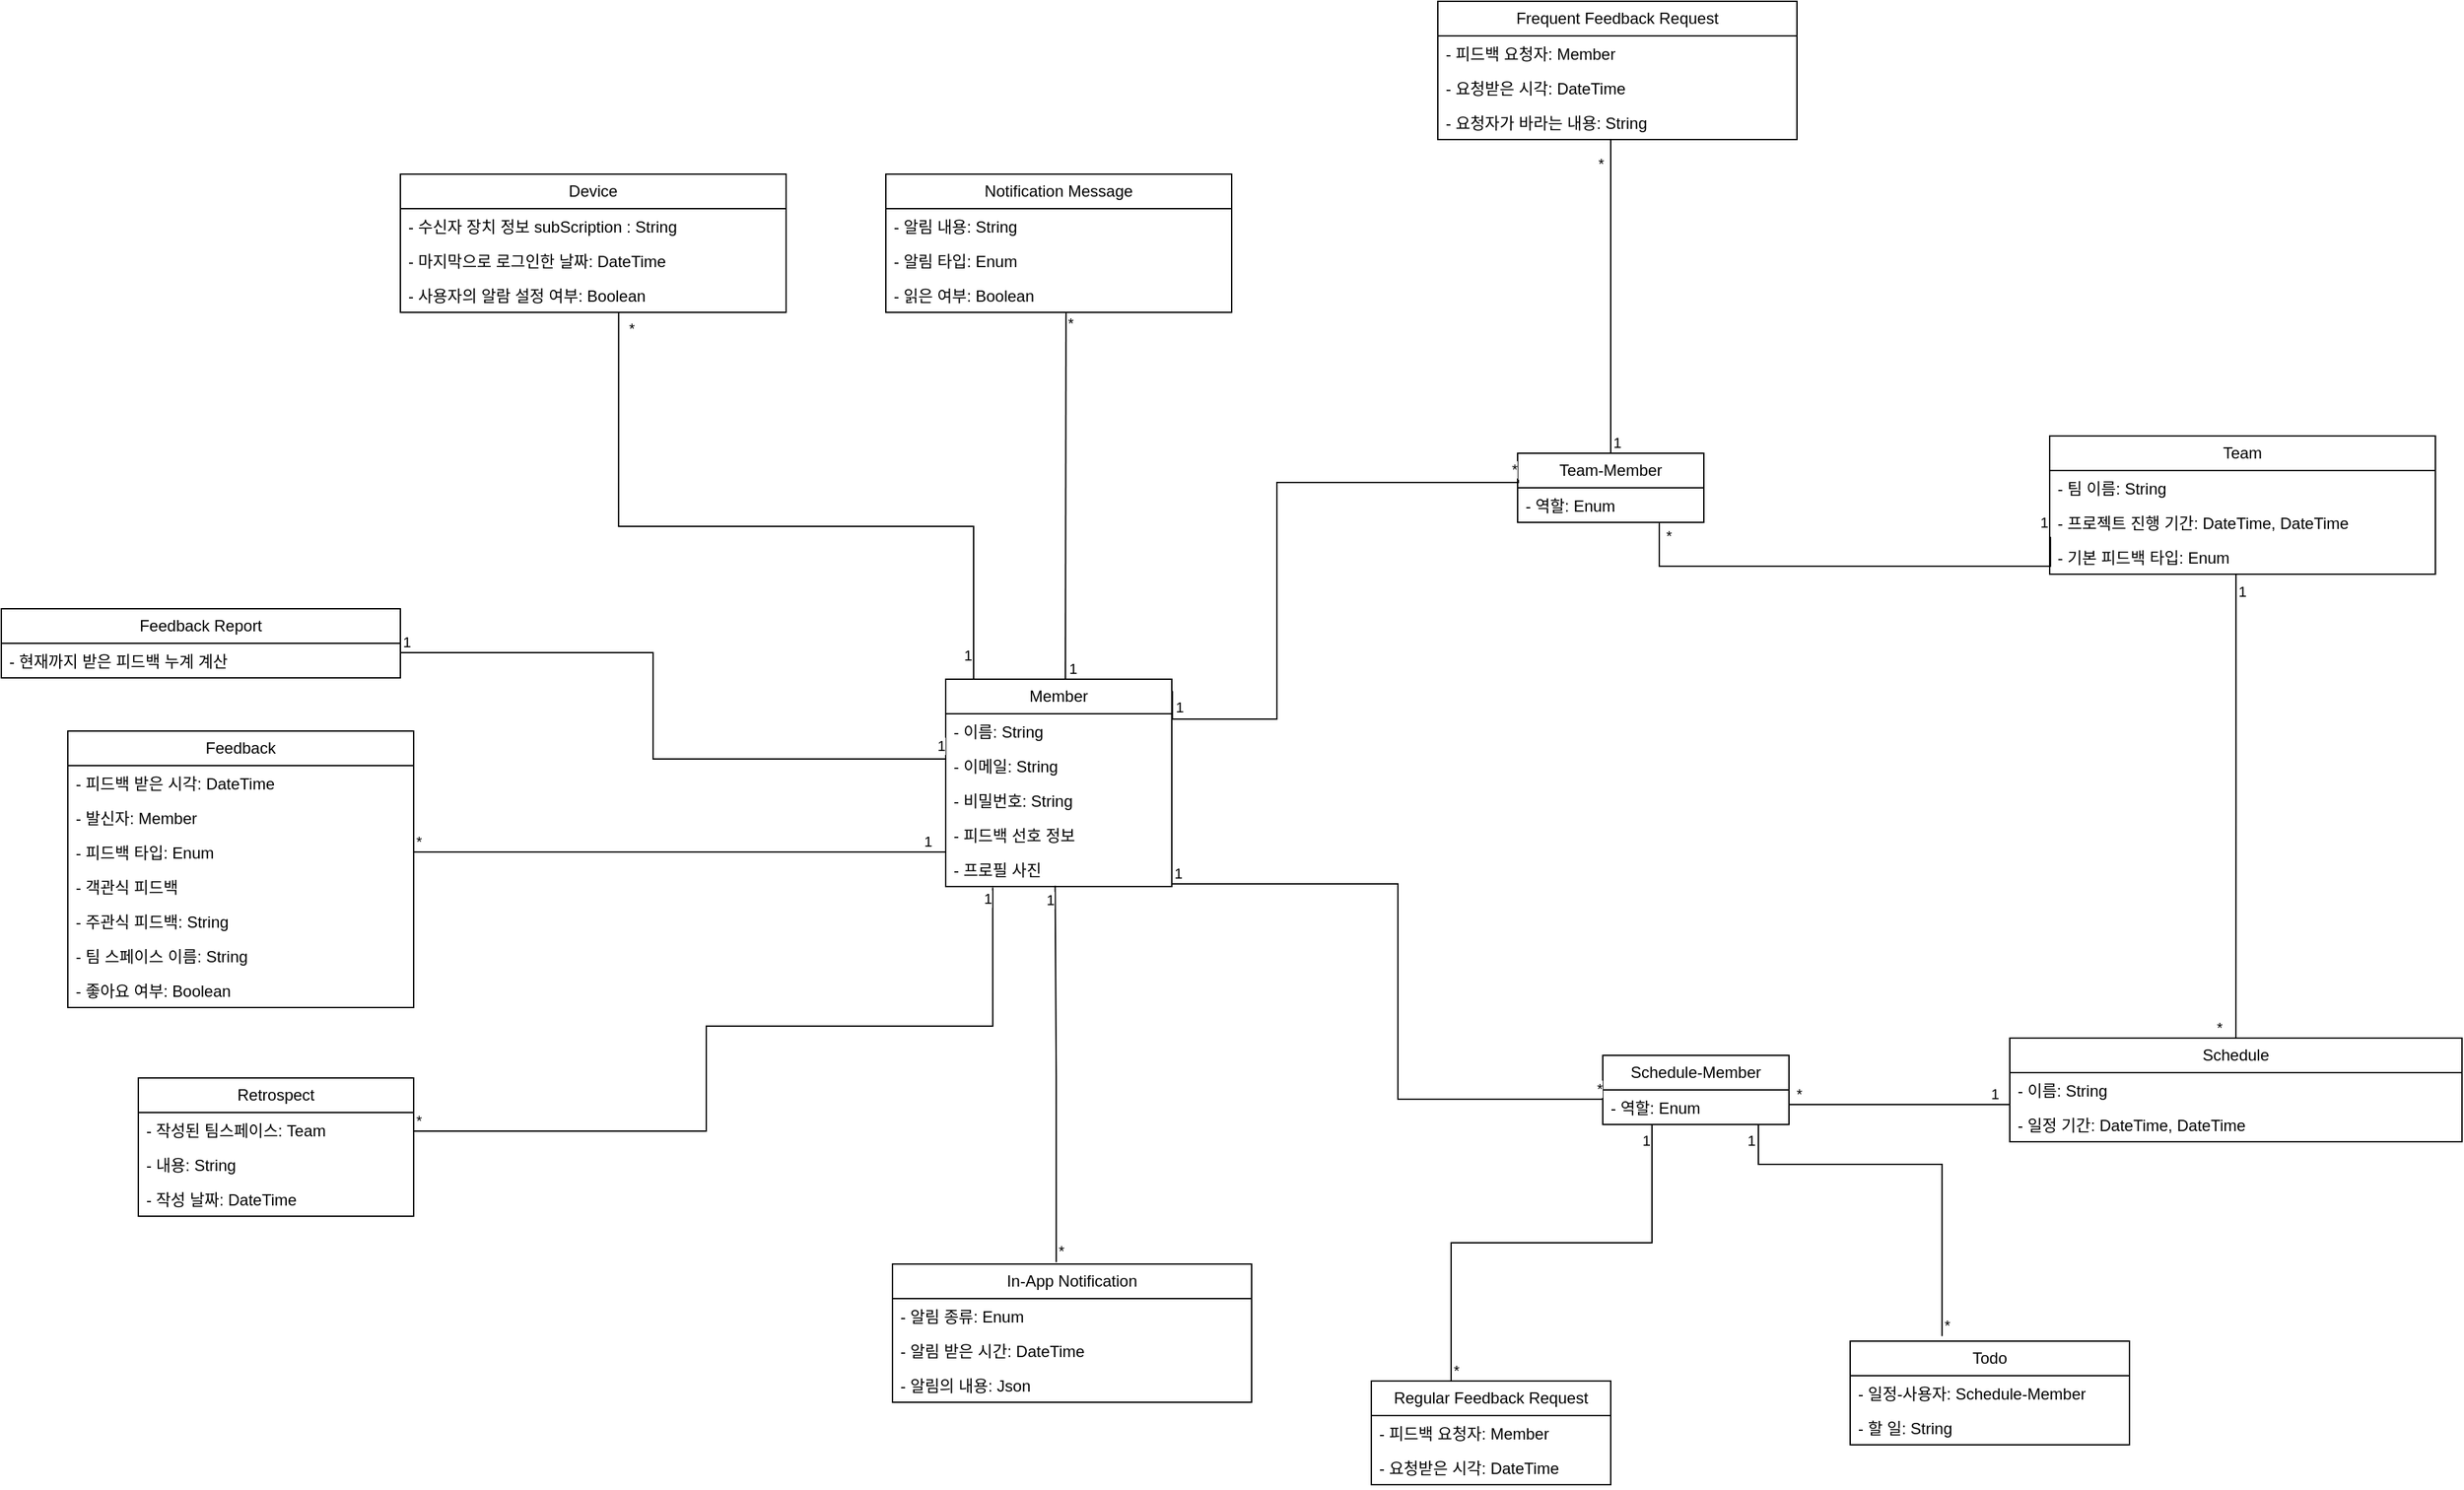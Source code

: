 <mxfile version="26.0.4">
  <diagram name="페이지-1" id="E83MkHTmSorR2PcJw1Nw">
    <mxGraphModel dx="3860" dy="2455" grid="1" gridSize="10" guides="1" tooltips="1" connect="1" arrows="1" fold="1" page="1" pageScale="1" pageWidth="827" pageHeight="1169" math="0" shadow="0">
      <root>
        <mxCell id="0" />
        <mxCell id="1" parent="0" />
        <mxCell id="SdKJh8n_cci1jKkgGfw6-1" value="Member" style="swimlane;fontStyle=0;childLayout=stackLayout;horizontal=1;startSize=26;horizontalStack=0;resizeParent=1;resizeParentMax=0;resizeLast=0;collapsible=1;marginBottom=0;whiteSpace=wrap;html=1;fillColor=none;labelBorderColor=none;" parent="1" vertex="1">
          <mxGeometry x="-220" y="350" width="170" height="156" as="geometry">
            <mxRectangle x="240" y="250" width="80" height="30" as="alternateBounds" />
          </mxGeometry>
        </mxCell>
        <mxCell id="SdKJh8n_cci1jKkgGfw6-2" value="- 이름: String" style="text;strokeColor=none;fillColor=none;align=left;verticalAlign=top;spacingLeft=4;spacingRight=4;overflow=hidden;rotatable=0;points=[[0,0.5],[1,0.5]];portConstraint=eastwest;whiteSpace=wrap;html=1;" parent="SdKJh8n_cci1jKkgGfw6-1" vertex="1">
          <mxGeometry y="26" width="170" height="26" as="geometry" />
        </mxCell>
        <mxCell id="SdKJh8n_cci1jKkgGfw6-3" value="- 이메일: String" style="text;strokeColor=none;fillColor=none;align=left;verticalAlign=top;spacingLeft=4;spacingRight=4;overflow=hidden;rotatable=0;points=[[0,0.5],[1,0.5]];portConstraint=eastwest;whiteSpace=wrap;html=1;" parent="SdKJh8n_cci1jKkgGfw6-1" vertex="1">
          <mxGeometry y="52" width="170" height="26" as="geometry" />
        </mxCell>
        <mxCell id="SdKJh8n_cci1jKkgGfw6-4" value="- 비밀번호: String" style="text;strokeColor=none;fillColor=none;align=left;verticalAlign=top;spacingLeft=4;spacingRight=4;overflow=hidden;rotatable=0;points=[[0,0.5],[1,0.5]];portConstraint=eastwest;whiteSpace=wrap;html=1;" parent="SdKJh8n_cci1jKkgGfw6-1" vertex="1">
          <mxGeometry y="78" width="170" height="26" as="geometry" />
        </mxCell>
        <mxCell id="SdKJh8n_cci1jKkgGfw6-20" value="- 피드백 선호 정보" style="text;strokeColor=none;fillColor=none;align=left;verticalAlign=top;spacingLeft=4;spacingRight=4;overflow=hidden;rotatable=0;points=[[0,0.5],[1,0.5]];portConstraint=eastwest;whiteSpace=wrap;html=1;" parent="SdKJh8n_cci1jKkgGfw6-1" vertex="1">
          <mxGeometry y="104" width="170" height="26" as="geometry" />
        </mxCell>
        <mxCell id="SdKJh8n_cci1jKkgGfw6-22" value="- 프로필 사진" style="text;strokeColor=none;fillColor=none;align=left;verticalAlign=top;spacingLeft=4;spacingRight=4;overflow=hidden;rotatable=0;points=[[0,0.5],[1,0.5]];portConstraint=eastwest;whiteSpace=wrap;html=1;" parent="SdKJh8n_cci1jKkgGfw6-1" vertex="1">
          <mxGeometry y="130" width="170" height="26" as="geometry" />
        </mxCell>
        <mxCell id="SdKJh8n_cci1jKkgGfw6-23" value="Team-Member" style="swimlane;fontStyle=0;childLayout=stackLayout;horizontal=1;startSize=26;fillColor=none;horizontalStack=0;resizeParent=1;resizeParentMax=0;resizeLast=0;collapsible=1;marginBottom=0;whiteSpace=wrap;html=1;" parent="1" vertex="1">
          <mxGeometry x="210" y="180" width="140" height="52" as="geometry" />
        </mxCell>
        <mxCell id="SdKJh8n_cci1jKkgGfw6-26" value="- 역할: Enum" style="text;strokeColor=none;fillColor=none;align=left;verticalAlign=top;spacingLeft=4;spacingRight=4;overflow=hidden;rotatable=0;points=[[0,0.5],[1,0.5]];portConstraint=eastwest;whiteSpace=wrap;html=1;" parent="SdKJh8n_cci1jKkgGfw6-23" vertex="1">
          <mxGeometry y="26" width="140" height="26" as="geometry" />
        </mxCell>
        <mxCell id="SdKJh8n_cci1jKkgGfw6-27" value="Frequent Feedback Request" style="swimlane;fontStyle=0;childLayout=stackLayout;horizontal=1;startSize=26;fillColor=none;horizontalStack=0;resizeParent=1;resizeParentMax=0;resizeLast=0;collapsible=1;marginBottom=0;whiteSpace=wrap;html=1;" parent="1" vertex="1">
          <mxGeometry x="150" y="-160" width="270" height="104" as="geometry" />
        </mxCell>
        <mxCell id="SdKJh8n_cci1jKkgGfw6-28" value="- 피드백 요청자: Member" style="text;strokeColor=none;fillColor=none;align=left;verticalAlign=top;spacingLeft=4;spacingRight=4;overflow=hidden;rotatable=0;points=[[0,0.5],[1,0.5]];portConstraint=eastwest;whiteSpace=wrap;html=1;" parent="SdKJh8n_cci1jKkgGfw6-27" vertex="1">
          <mxGeometry y="26" width="270" height="26" as="geometry" />
        </mxCell>
        <mxCell id="SdKJh8n_cci1jKkgGfw6-29" value="- 요청받은 시각: DateTime" style="text;strokeColor=none;fillColor=none;align=left;verticalAlign=top;spacingLeft=4;spacingRight=4;overflow=hidden;rotatable=0;points=[[0,0.5],[1,0.5]];portConstraint=eastwest;whiteSpace=wrap;html=1;" parent="SdKJh8n_cci1jKkgGfw6-27" vertex="1">
          <mxGeometry y="52" width="270" height="26" as="geometry" />
        </mxCell>
        <mxCell id="SdKJh8n_cci1jKkgGfw6-30" value="- 요청자가 바라는 내용: String" style="text;strokeColor=none;fillColor=none;align=left;verticalAlign=top;spacingLeft=4;spacingRight=4;overflow=hidden;rotatable=0;points=[[0,0.5],[1,0.5]];portConstraint=eastwest;whiteSpace=wrap;html=1;" parent="SdKJh8n_cci1jKkgGfw6-27" vertex="1">
          <mxGeometry y="78" width="270" height="26" as="geometry" />
        </mxCell>
        <mxCell id="SdKJh8n_cci1jKkgGfw6-36" value="" style="endArrow=none;html=1;edgeStyle=orthogonalEdgeStyle;rounded=0;exitX=0.5;exitY=0;exitDx=0;exitDy=0;" parent="1" source="SdKJh8n_cci1jKkgGfw6-23" edge="1">
          <mxGeometry relative="1" as="geometry">
            <mxPoint x="90" y="59.01" as="sourcePoint" />
            <mxPoint x="280" y="-50" as="targetPoint" />
            <Array as="points">
              <mxPoint x="280" y="-56" />
            </Array>
          </mxGeometry>
        </mxCell>
        <mxCell id="SdKJh8n_cci1jKkgGfw6-37" value="1" style="edgeLabel;resizable=0;html=1;align=left;verticalAlign=bottom;" parent="SdKJh8n_cci1jKkgGfw6-36" connectable="0" vertex="1">
          <mxGeometry x="-1" relative="1" as="geometry">
            <mxPoint as="offset" />
          </mxGeometry>
        </mxCell>
        <mxCell id="SdKJh8n_cci1jKkgGfw6-38" value="*" style="edgeLabel;resizable=0;html=1;align=right;verticalAlign=bottom;" parent="SdKJh8n_cci1jKkgGfw6-36" connectable="0" vertex="1">
          <mxGeometry x="1" relative="1" as="geometry">
            <mxPoint x="-5" y="20" as="offset" />
          </mxGeometry>
        </mxCell>
        <mxCell id="SdKJh8n_cci1jKkgGfw6-39" value="Team" style="swimlane;fontStyle=0;childLayout=stackLayout;horizontal=1;startSize=26;fillColor=none;horizontalStack=0;resizeParent=1;resizeParentMax=0;resizeLast=0;collapsible=1;marginBottom=0;whiteSpace=wrap;html=1;" parent="1" vertex="1">
          <mxGeometry x="610" y="167" width="290" height="104" as="geometry" />
        </mxCell>
        <mxCell id="SdKJh8n_cci1jKkgGfw6-40" value="- 팀 이름: String" style="text;strokeColor=none;fillColor=none;align=left;verticalAlign=top;spacingLeft=4;spacingRight=4;overflow=hidden;rotatable=0;points=[[0,0.5],[1,0.5]];portConstraint=eastwest;whiteSpace=wrap;html=1;" parent="SdKJh8n_cci1jKkgGfw6-39" vertex="1">
          <mxGeometry y="26" width="290" height="26" as="geometry" />
        </mxCell>
        <mxCell id="SdKJh8n_cci1jKkgGfw6-42" value="- 프로젝트 진행 기간: DateTime, DateTime" style="text;strokeColor=none;fillColor=none;align=left;verticalAlign=top;spacingLeft=4;spacingRight=4;overflow=hidden;rotatable=0;points=[[0,0.5],[1,0.5]];portConstraint=eastwest;whiteSpace=wrap;html=1;" parent="SdKJh8n_cci1jKkgGfw6-39" vertex="1">
          <mxGeometry y="52" width="290" height="26" as="geometry" />
        </mxCell>
        <mxCell id="SdKJh8n_cci1jKkgGfw6-43" value="- 기본 피드백 타입: Enum" style="text;strokeColor=none;fillColor=none;align=left;verticalAlign=top;spacingLeft=4;spacingRight=4;overflow=hidden;rotatable=0;points=[[0,0.5],[1,0.5]];portConstraint=eastwest;whiteSpace=wrap;html=1;" parent="SdKJh8n_cci1jKkgGfw6-39" vertex="1">
          <mxGeometry y="78" width="290" height="26" as="geometry" />
        </mxCell>
        <mxCell id="SdKJh8n_cci1jKkgGfw6-44" value="" style="endArrow=none;html=1;edgeStyle=orthogonalEdgeStyle;rounded=0;entryX=0.975;entryY=0.03;entryDx=0;entryDy=0;entryPerimeter=0;exitX=0.002;exitY=0.919;exitDx=0;exitDy=0;exitPerimeter=0;" parent="1" edge="1" source="SdKJh8n_cci1jKkgGfw6-42">
          <mxGeometry relative="1" as="geometry">
            <mxPoint x="580" y="265.22" as="sourcePoint" />
            <mxPoint x="316.5" y="232.0" as="targetPoint" />
            <Array as="points">
              <mxPoint x="611" y="265" />
              <mxPoint x="316" y="265" />
            </Array>
          </mxGeometry>
        </mxCell>
        <mxCell id="SdKJh8n_cci1jKkgGfw6-45" value="1" style="edgeLabel;resizable=0;html=1;align=left;verticalAlign=bottom;" parent="SdKJh8n_cci1jKkgGfw6-44" connectable="0" vertex="1">
          <mxGeometry x="-1" relative="1" as="geometry">
            <mxPoint x="-10" y="-2" as="offset" />
          </mxGeometry>
        </mxCell>
        <mxCell id="SdKJh8n_cci1jKkgGfw6-46" value="*" style="edgeLabel;resizable=0;html=1;align=right;verticalAlign=bottom;" parent="SdKJh8n_cci1jKkgGfw6-44" connectable="0" vertex="1">
          <mxGeometry x="1" relative="1" as="geometry">
            <mxPoint x="10" y="18" as="offset" />
          </mxGeometry>
        </mxCell>
        <mxCell id="SdKJh8n_cci1jKkgGfw6-31" value="" style="endArrow=none;html=1;edgeStyle=orthogonalEdgeStyle;rounded=0;exitX=1.003;exitY=0.057;exitDx=0;exitDy=0;exitPerimeter=0;entryX=0.004;entryY=0.169;entryDx=0;entryDy=0;entryPerimeter=0;" parent="1" source="SdKJh8n_cci1jKkgGfw6-1" edge="1">
          <mxGeometry relative="1" as="geometry">
            <mxPoint x="-60.0" y="390.602" as="sourcePoint" />
            <mxPoint x="210.56" y="199.996" as="targetPoint" />
            <Array as="points">
              <mxPoint x="-49" y="380" />
              <mxPoint x="29" y="380" />
              <mxPoint x="29" y="202" />
              <mxPoint x="211" y="202" />
            </Array>
          </mxGeometry>
        </mxCell>
        <mxCell id="SdKJh8n_cci1jKkgGfw6-32" value="1" style="edgeLabel;resizable=0;html=1;align=left;verticalAlign=bottom;" parent="SdKJh8n_cci1jKkgGfw6-31" connectable="0" vertex="1">
          <mxGeometry x="-1" relative="1" as="geometry">
            <mxPoint y="21" as="offset" />
          </mxGeometry>
        </mxCell>
        <mxCell id="SdKJh8n_cci1jKkgGfw6-33" value="*" style="edgeLabel;resizable=0;html=1;align=right;verticalAlign=bottom;" parent="SdKJh8n_cci1jKkgGfw6-31" connectable="0" vertex="1">
          <mxGeometry x="1" relative="1" as="geometry" />
        </mxCell>
        <mxCell id="SdKJh8n_cci1jKkgGfw6-47" value="Schedule" style="swimlane;fontStyle=0;childLayout=stackLayout;horizontal=1;startSize=26;fillColor=none;horizontalStack=0;resizeParent=1;resizeParentMax=0;resizeLast=0;collapsible=1;marginBottom=0;whiteSpace=wrap;html=1;" parent="1" vertex="1">
          <mxGeometry x="580" y="620" width="340" height="78" as="geometry" />
        </mxCell>
        <mxCell id="SdKJh8n_cci1jKkgGfw6-48" value="- 이름: String" style="text;strokeColor=none;fillColor=none;align=left;verticalAlign=top;spacingLeft=4;spacingRight=4;overflow=hidden;rotatable=0;points=[[0,0.5],[1,0.5]];portConstraint=eastwest;whiteSpace=wrap;html=1;" parent="SdKJh8n_cci1jKkgGfw6-47" vertex="1">
          <mxGeometry y="26" width="340" height="26" as="geometry" />
        </mxCell>
        <mxCell id="SdKJh8n_cci1jKkgGfw6-49" value="- 일정 기간: DateTime, DateTime" style="text;strokeColor=none;fillColor=none;align=left;verticalAlign=top;spacingLeft=4;spacingRight=4;overflow=hidden;rotatable=0;points=[[0,0.5],[1,0.5]];portConstraint=eastwest;whiteSpace=wrap;html=1;" parent="SdKJh8n_cci1jKkgGfw6-47" vertex="1">
          <mxGeometry y="52" width="340" height="26" as="geometry" />
        </mxCell>
        <mxCell id="SdKJh8n_cci1jKkgGfw6-51" value="" style="endArrow=none;html=1;edgeStyle=orthogonalEdgeStyle;rounded=0;exitX=0.483;exitY=1.011;exitDx=0;exitDy=0;exitPerimeter=0;" parent="1" source="SdKJh8n_cci1jKkgGfw6-43" target="SdKJh8n_cci1jKkgGfw6-47" edge="1">
          <mxGeometry relative="1" as="geometry">
            <mxPoint x="367" y="400" as="sourcePoint" />
            <mxPoint x="827" y="400" as="targetPoint" />
            <Array as="points" />
          </mxGeometry>
        </mxCell>
        <mxCell id="SdKJh8n_cci1jKkgGfw6-52" value="1" style="edgeLabel;resizable=0;html=1;align=left;verticalAlign=bottom;" parent="SdKJh8n_cci1jKkgGfw6-51" connectable="0" vertex="1">
          <mxGeometry x="-1" relative="1" as="geometry">
            <mxPoint y="21" as="offset" />
          </mxGeometry>
        </mxCell>
        <mxCell id="SdKJh8n_cci1jKkgGfw6-53" value="*" style="edgeLabel;resizable=0;html=1;align=right;verticalAlign=bottom;" parent="SdKJh8n_cci1jKkgGfw6-51" connectable="0" vertex="1">
          <mxGeometry x="1" relative="1" as="geometry">
            <mxPoint x="-10" as="offset" />
          </mxGeometry>
        </mxCell>
        <mxCell id="SdKJh8n_cci1jKkgGfw6-54" value="Schedule-Member" style="swimlane;fontStyle=0;childLayout=stackLayout;horizontal=1;startSize=26;fillColor=none;horizontalStack=0;resizeParent=1;resizeParentMax=0;resizeLast=0;collapsible=1;marginBottom=0;whiteSpace=wrap;html=1;" parent="1" vertex="1">
          <mxGeometry x="274" y="633" width="140" height="52" as="geometry" />
        </mxCell>
        <mxCell id="6dqAOfpG_FV5UrU-Ocm1-2" value="- 역할: Enum" style="text;strokeColor=none;fillColor=none;align=left;verticalAlign=top;spacingLeft=4;spacingRight=4;overflow=hidden;rotatable=0;points=[[0,0.5],[1,0.5]];portConstraint=eastwest;whiteSpace=wrap;html=1;" vertex="1" parent="SdKJh8n_cci1jKkgGfw6-54">
          <mxGeometry y="26" width="140" height="26" as="geometry" />
        </mxCell>
        <mxCell id="SdKJh8n_cci1jKkgGfw6-58" value="" style="endArrow=none;html=1;edgeStyle=orthogonalEdgeStyle;rounded=0;" parent="1" edge="1">
          <mxGeometry relative="1" as="geometry">
            <mxPoint x="580" y="670" as="sourcePoint" />
            <mxPoint x="414" y="670" as="targetPoint" />
            <Array as="points">
              <mxPoint x="512" y="670" />
              <mxPoint x="414" y="670" />
            </Array>
          </mxGeometry>
        </mxCell>
        <mxCell id="SdKJh8n_cci1jKkgGfw6-59" value="1" style="edgeLabel;resizable=0;html=1;align=left;verticalAlign=bottom;" parent="SdKJh8n_cci1jKkgGfw6-58" connectable="0" vertex="1">
          <mxGeometry x="-1" relative="1" as="geometry">
            <mxPoint x="-16" as="offset" />
          </mxGeometry>
        </mxCell>
        <mxCell id="SdKJh8n_cci1jKkgGfw6-60" value="*" style="edgeLabel;resizable=0;html=1;align=right;verticalAlign=bottom;" parent="SdKJh8n_cci1jKkgGfw6-58" connectable="0" vertex="1">
          <mxGeometry x="1" relative="1" as="geometry">
            <mxPoint x="10" as="offset" />
          </mxGeometry>
        </mxCell>
        <mxCell id="SdKJh8n_cci1jKkgGfw6-76" value="" style="endArrow=none;html=1;edgeStyle=orthogonalEdgeStyle;rounded=0;entryX=0;entryY=0.5;entryDx=0;entryDy=0;" parent="1" edge="1">
          <mxGeometry relative="1" as="geometry">
            <mxPoint x="-50" y="504" as="sourcePoint" />
            <mxPoint x="274" y="666" as="targetPoint" />
            <Array as="points">
              <mxPoint x="120" y="504" />
              <mxPoint x="120" y="666" />
            </Array>
          </mxGeometry>
        </mxCell>
        <mxCell id="SdKJh8n_cci1jKkgGfw6-77" value="1" style="edgeLabel;resizable=0;html=1;align=left;verticalAlign=bottom;" parent="SdKJh8n_cci1jKkgGfw6-76" connectable="0" vertex="1">
          <mxGeometry x="-1" relative="1" as="geometry" />
        </mxCell>
        <mxCell id="SdKJh8n_cci1jKkgGfw6-78" value="*" style="edgeLabel;resizable=0;html=1;align=right;verticalAlign=bottom;" parent="SdKJh8n_cci1jKkgGfw6-76" connectable="0" vertex="1">
          <mxGeometry x="1" relative="1" as="geometry" />
        </mxCell>
        <mxCell id="SdKJh8n_cci1jKkgGfw6-79" value="Regular Feedback Request" style="swimlane;fontStyle=0;childLayout=stackLayout;horizontal=1;startSize=26;fillColor=none;horizontalStack=0;resizeParent=1;resizeParentMax=0;resizeLast=0;collapsible=1;marginBottom=0;whiteSpace=wrap;html=1;" parent="1" vertex="1">
          <mxGeometry x="100" y="878" width="180" height="78" as="geometry" />
        </mxCell>
        <mxCell id="SdKJh8n_cci1jKkgGfw6-80" value="- 피드백 요청자: Member" style="text;strokeColor=none;fillColor=none;align=left;verticalAlign=top;spacingLeft=4;spacingRight=4;overflow=hidden;rotatable=0;points=[[0,0.5],[1,0.5]];portConstraint=eastwest;whiteSpace=wrap;html=1;" parent="SdKJh8n_cci1jKkgGfw6-79" vertex="1">
          <mxGeometry y="26" width="180" height="26" as="geometry" />
        </mxCell>
        <mxCell id="SdKJh8n_cci1jKkgGfw6-81" value="- 요청받은 시각: DateTime" style="text;strokeColor=none;fillColor=none;align=left;verticalAlign=top;spacingLeft=4;spacingRight=4;overflow=hidden;rotatable=0;points=[[0,0.5],[1,0.5]];portConstraint=eastwest;whiteSpace=wrap;html=1;" parent="SdKJh8n_cci1jKkgGfw6-79" vertex="1">
          <mxGeometry y="52" width="180" height="26" as="geometry" />
        </mxCell>
        <mxCell id="SdKJh8n_cci1jKkgGfw6-83" value="" style="endArrow=none;html=1;edgeStyle=orthogonalEdgeStyle;rounded=0;entryX=0.543;entryY=0.962;entryDx=0;entryDy=0;entryPerimeter=0;" parent="1" edge="1" source="SdKJh8n_cci1jKkgGfw6-79">
          <mxGeometry relative="1" as="geometry">
            <mxPoint x="160" y="874" as="sourcePoint" />
            <mxPoint x="310.02" y="685.002" as="targetPoint" />
            <Array as="points">
              <mxPoint x="160" y="774" />
              <mxPoint x="311" y="774" />
              <mxPoint x="311" y="685" />
            </Array>
          </mxGeometry>
        </mxCell>
        <mxCell id="SdKJh8n_cci1jKkgGfw6-84" value="*" style="edgeLabel;resizable=0;html=1;align=left;verticalAlign=bottom;" parent="SdKJh8n_cci1jKkgGfw6-83" connectable="0" vertex="1">
          <mxGeometry x="-1" relative="1" as="geometry" />
        </mxCell>
        <mxCell id="SdKJh8n_cci1jKkgGfw6-85" value="1" style="edgeLabel;resizable=0;html=1;align=right;verticalAlign=bottom;" parent="SdKJh8n_cci1jKkgGfw6-83" connectable="0" vertex="1">
          <mxGeometry x="1" relative="1" as="geometry">
            <mxPoint y="20" as="offset" />
          </mxGeometry>
        </mxCell>
        <mxCell id="SdKJh8n_cci1jKkgGfw6-86" value="Todo" style="swimlane;fontStyle=0;childLayout=stackLayout;horizontal=1;startSize=26;fillColor=none;horizontalStack=0;resizeParent=1;resizeParentMax=0;resizeLast=0;collapsible=1;marginBottom=0;whiteSpace=wrap;html=1;" parent="1" vertex="1">
          <mxGeometry x="460" y="848" width="210" height="78" as="geometry" />
        </mxCell>
        <mxCell id="SdKJh8n_cci1jKkgGfw6-87" value="- 일정-사용자: Schedule-Member" style="text;strokeColor=none;fillColor=none;align=left;verticalAlign=top;spacingLeft=4;spacingRight=4;overflow=hidden;rotatable=0;points=[[0,0.5],[1,0.5]];portConstraint=eastwest;whiteSpace=wrap;html=1;" parent="SdKJh8n_cci1jKkgGfw6-86" vertex="1">
          <mxGeometry y="26" width="210" height="26" as="geometry" />
        </mxCell>
        <mxCell id="SdKJh8n_cci1jKkgGfw6-88" value="- 할 일: String" style="text;strokeColor=none;fillColor=none;align=left;verticalAlign=top;spacingLeft=4;spacingRight=4;overflow=hidden;rotatable=0;points=[[0,0.5],[1,0.5]];portConstraint=eastwest;whiteSpace=wrap;html=1;" parent="SdKJh8n_cci1jKkgGfw6-86" vertex="1">
          <mxGeometry y="52" width="210" height="26" as="geometry" />
        </mxCell>
        <mxCell id="SdKJh8n_cci1jKkgGfw6-90" value="" style="endArrow=none;html=1;edgeStyle=orthogonalEdgeStyle;rounded=0;exitX=0.329;exitY=-0.048;exitDx=0;exitDy=0;exitPerimeter=0;" parent="1" source="SdKJh8n_cci1jKkgGfw6-86" edge="1">
          <mxGeometry relative="1" as="geometry">
            <mxPoint x="526.99" y="835.078" as="sourcePoint" />
            <mxPoint x="390" y="685" as="targetPoint" />
            <Array as="points">
              <mxPoint x="529" y="715" />
              <mxPoint x="391" y="715" />
              <mxPoint x="391" y="685" />
            </Array>
          </mxGeometry>
        </mxCell>
        <mxCell id="SdKJh8n_cci1jKkgGfw6-91" value="*" style="edgeLabel;resizable=0;html=1;align=left;verticalAlign=bottom;" parent="SdKJh8n_cci1jKkgGfw6-90" connectable="0" vertex="1">
          <mxGeometry x="-1" relative="1" as="geometry" />
        </mxCell>
        <mxCell id="SdKJh8n_cci1jKkgGfw6-92" value="1" style="edgeLabel;resizable=0;html=1;align=right;verticalAlign=bottom;" parent="SdKJh8n_cci1jKkgGfw6-90" connectable="0" vertex="1">
          <mxGeometry x="1" relative="1" as="geometry">
            <mxPoint y="20" as="offset" />
          </mxGeometry>
        </mxCell>
        <mxCell id="SdKJh8n_cci1jKkgGfw6-93" value="In-App Notification" style="swimlane;fontStyle=0;childLayout=stackLayout;horizontal=1;startSize=26;fillColor=none;horizontalStack=0;resizeParent=1;resizeParentMax=0;resizeLast=0;collapsible=1;marginBottom=0;whiteSpace=wrap;html=1;" parent="1" vertex="1">
          <mxGeometry x="-260" y="790" width="270" height="104" as="geometry" />
        </mxCell>
        <mxCell id="SdKJh8n_cci1jKkgGfw6-94" value="- 알림 종류: Enum" style="text;strokeColor=none;fillColor=none;align=left;verticalAlign=top;spacingLeft=4;spacingRight=4;overflow=hidden;rotatable=0;points=[[0,0.5],[1,0.5]];portConstraint=eastwest;whiteSpace=wrap;html=1;" parent="SdKJh8n_cci1jKkgGfw6-93" vertex="1">
          <mxGeometry y="26" width="270" height="26" as="geometry" />
        </mxCell>
        <mxCell id="SdKJh8n_cci1jKkgGfw6-95" value="- 알림 받은 시간: DateTime" style="text;strokeColor=none;fillColor=none;align=left;verticalAlign=top;spacingLeft=4;spacingRight=4;overflow=hidden;rotatable=0;points=[[0,0.5],[1,0.5]];portConstraint=eastwest;whiteSpace=wrap;html=1;" parent="SdKJh8n_cci1jKkgGfw6-93" vertex="1">
          <mxGeometry y="52" width="270" height="26" as="geometry" />
        </mxCell>
        <mxCell id="SdKJh8n_cci1jKkgGfw6-96" value="- 알림의 내용: Json" style="text;strokeColor=none;fillColor=none;align=left;verticalAlign=top;spacingLeft=4;spacingRight=4;overflow=hidden;rotatable=0;points=[[0,0.5],[1,0.5]];portConstraint=eastwest;whiteSpace=wrap;html=1;" parent="SdKJh8n_cci1jKkgGfw6-93" vertex="1">
          <mxGeometry y="78" width="270" height="26" as="geometry" />
        </mxCell>
        <mxCell id="SdKJh8n_cci1jKkgGfw6-97" value="" style="endArrow=none;html=1;edgeStyle=orthogonalEdgeStyle;rounded=0;entryX=0.484;entryY=0.974;entryDx=0;entryDy=0;entryPerimeter=0;exitX=0.456;exitY=-0.013;exitDx=0;exitDy=0;exitPerimeter=0;" parent="1" source="SdKJh8n_cci1jKkgGfw6-93" target="SdKJh8n_cci1jKkgGfw6-22" edge="1">
          <mxGeometry relative="1" as="geometry">
            <mxPoint x="-250" y="650" as="sourcePoint" />
            <mxPoint x="-90" y="650" as="targetPoint" />
          </mxGeometry>
        </mxCell>
        <mxCell id="SdKJh8n_cci1jKkgGfw6-98" value="*" style="edgeLabel;resizable=0;html=1;align=left;verticalAlign=bottom;" parent="SdKJh8n_cci1jKkgGfw6-97" connectable="0" vertex="1">
          <mxGeometry x="-1" relative="1" as="geometry" />
        </mxCell>
        <mxCell id="SdKJh8n_cci1jKkgGfw6-99" value="1" style="edgeLabel;resizable=0;html=1;align=right;verticalAlign=bottom;" parent="SdKJh8n_cci1jKkgGfw6-97" connectable="0" vertex="1">
          <mxGeometry x="1" relative="1" as="geometry">
            <mxPoint y="19" as="offset" />
          </mxGeometry>
        </mxCell>
        <mxCell id="SdKJh8n_cci1jKkgGfw6-108" value="Notification Message" style="swimlane;fontStyle=0;childLayout=stackLayout;horizontal=1;startSize=26;fillColor=none;horizontalStack=0;resizeParent=1;resizeParentMax=0;resizeLast=0;collapsible=1;marginBottom=0;whiteSpace=wrap;html=1;" parent="1" vertex="1">
          <mxGeometry x="-265" y="-30" width="260" height="104" as="geometry" />
        </mxCell>
        <mxCell id="SdKJh8n_cci1jKkgGfw6-109" value="- 알림 내용: String" style="text;strokeColor=none;fillColor=none;align=left;verticalAlign=top;spacingLeft=4;spacingRight=4;overflow=hidden;rotatable=0;points=[[0,0.5],[1,0.5]];portConstraint=eastwest;whiteSpace=wrap;html=1;" parent="SdKJh8n_cci1jKkgGfw6-108" vertex="1">
          <mxGeometry y="26" width="260" height="26" as="geometry" />
        </mxCell>
        <mxCell id="SdKJh8n_cci1jKkgGfw6-110" value="- 알림 타입: Enum" style="text;strokeColor=none;fillColor=none;align=left;verticalAlign=top;spacingLeft=4;spacingRight=4;overflow=hidden;rotatable=0;points=[[0,0.5],[1,0.5]];portConstraint=eastwest;whiteSpace=wrap;html=1;" parent="SdKJh8n_cci1jKkgGfw6-108" vertex="1">
          <mxGeometry y="52" width="260" height="26" as="geometry" />
        </mxCell>
        <mxCell id="SdKJh8n_cci1jKkgGfw6-111" value="- 읽은 여부: Boolean" style="text;strokeColor=none;fillColor=none;align=left;verticalAlign=top;spacingLeft=4;spacingRight=4;overflow=hidden;rotatable=0;points=[[0,0.5],[1,0.5]];portConstraint=eastwest;whiteSpace=wrap;html=1;" parent="SdKJh8n_cci1jKkgGfw6-108" vertex="1">
          <mxGeometry y="78" width="260" height="26" as="geometry" />
        </mxCell>
        <mxCell id="SdKJh8n_cci1jKkgGfw6-112" value="Device" style="swimlane;fontStyle=0;childLayout=stackLayout;horizontal=1;startSize=26;fillColor=none;horizontalStack=0;resizeParent=1;resizeParentMax=0;resizeLast=0;collapsible=1;marginBottom=0;whiteSpace=wrap;html=1;" parent="1" vertex="1">
          <mxGeometry x="-630" y="-30" width="290" height="104" as="geometry" />
        </mxCell>
        <mxCell id="SdKJh8n_cci1jKkgGfw6-113" value="- 수신자 장치 정보 subScription : String" style="text;strokeColor=none;fillColor=none;align=left;verticalAlign=top;spacingLeft=4;spacingRight=4;overflow=hidden;rotatable=0;points=[[0,0.5],[1,0.5]];portConstraint=eastwest;whiteSpace=wrap;html=1;" parent="SdKJh8n_cci1jKkgGfw6-112" vertex="1">
          <mxGeometry y="26" width="290" height="26" as="geometry" />
        </mxCell>
        <mxCell id="SdKJh8n_cci1jKkgGfw6-114" value="- 마지막으로 로그인한 날짜: DateTime" style="text;strokeColor=none;fillColor=none;align=left;verticalAlign=top;spacingLeft=4;spacingRight=4;overflow=hidden;rotatable=0;points=[[0,0.5],[1,0.5]];portConstraint=eastwest;whiteSpace=wrap;html=1;" parent="SdKJh8n_cci1jKkgGfw6-112" vertex="1">
          <mxGeometry y="52" width="290" height="26" as="geometry" />
        </mxCell>
        <mxCell id="SdKJh8n_cci1jKkgGfw6-115" value="- 사용자의 알람 설정 여부: Boolean" style="text;strokeColor=none;fillColor=none;align=left;verticalAlign=top;spacingLeft=4;spacingRight=4;overflow=hidden;rotatable=0;points=[[0,0.5],[1,0.5]];portConstraint=eastwest;whiteSpace=wrap;html=1;" parent="SdKJh8n_cci1jKkgGfw6-112" vertex="1">
          <mxGeometry y="78" width="290" height="26" as="geometry" />
        </mxCell>
        <mxCell id="SdKJh8n_cci1jKkgGfw6-116" value="" style="endArrow=none;html=1;edgeStyle=orthogonalEdgeStyle;rounded=0;exitX=0.566;exitY=1;exitDx=0;exitDy=0;exitPerimeter=0;" parent="1" source="SdKJh8n_cci1jKkgGfw6-115" edge="1">
          <mxGeometry relative="1" as="geometry">
            <mxPoint x="-465.86" y="99.998" as="sourcePoint" />
            <mxPoint x="-199" y="350" as="targetPoint" />
            <Array as="points">
              <mxPoint x="-466" y="235" />
              <mxPoint x="-199" y="235" />
            </Array>
          </mxGeometry>
        </mxCell>
        <mxCell id="SdKJh8n_cci1jKkgGfw6-117" value="*" style="edgeLabel;resizable=0;html=1;align=left;verticalAlign=bottom;" parent="SdKJh8n_cci1jKkgGfw6-116" connectable="0" vertex="1">
          <mxGeometry x="-1" relative="1" as="geometry">
            <mxPoint x="6" y="20" as="offset" />
          </mxGeometry>
        </mxCell>
        <mxCell id="SdKJh8n_cci1jKkgGfw6-118" value="1" style="edgeLabel;resizable=0;html=1;align=right;verticalAlign=bottom;" parent="SdKJh8n_cci1jKkgGfw6-116" connectable="0" vertex="1">
          <mxGeometry x="1" relative="1" as="geometry">
            <mxPoint x="-1" y="-10" as="offset" />
          </mxGeometry>
        </mxCell>
        <mxCell id="SdKJh8n_cci1jKkgGfw6-120" value="" style="endArrow=none;html=1;edgeStyle=orthogonalEdgeStyle;rounded=0;entryX=0.5;entryY=0;entryDx=0;entryDy=0;exitX=0.521;exitY=1.005;exitDx=0;exitDy=0;exitPerimeter=0;" parent="1" source="SdKJh8n_cci1jKkgGfw6-111" edge="1">
          <mxGeometry relative="1" as="geometry">
            <mxPoint x="-200" y="180" as="sourcePoint" />
            <mxPoint x="-130" y="350" as="targetPoint" />
          </mxGeometry>
        </mxCell>
        <mxCell id="SdKJh8n_cci1jKkgGfw6-121" value="*" style="edgeLabel;resizable=0;html=1;align=left;verticalAlign=bottom;" parent="SdKJh8n_cci1jKkgGfw6-120" connectable="0" vertex="1">
          <mxGeometry x="-1" relative="1" as="geometry">
            <mxPoint y="16" as="offset" />
          </mxGeometry>
        </mxCell>
        <mxCell id="SdKJh8n_cci1jKkgGfw6-122" value="1" style="edgeLabel;resizable=0;html=1;align=right;verticalAlign=bottom;" parent="SdKJh8n_cci1jKkgGfw6-120" connectable="0" vertex="1">
          <mxGeometry x="1" relative="1" as="geometry">
            <mxPoint x="10" as="offset" />
          </mxGeometry>
        </mxCell>
        <mxCell id="SdKJh8n_cci1jKkgGfw6-123" value="Feedback Report" style="swimlane;fontStyle=0;childLayout=stackLayout;horizontal=1;startSize=26;fillColor=none;horizontalStack=0;resizeParent=1;resizeParentMax=0;resizeLast=0;collapsible=1;marginBottom=0;whiteSpace=wrap;html=1;" parent="1" vertex="1">
          <mxGeometry x="-930" y="297" width="300" height="52" as="geometry" />
        </mxCell>
        <mxCell id="SdKJh8n_cci1jKkgGfw6-124" value="- 현재까지 받은 피드백 누계 계산" style="text;strokeColor=none;fillColor=none;align=left;verticalAlign=top;spacingLeft=4;spacingRight=4;overflow=hidden;rotatable=0;points=[[0,0.5],[1,0.5]];portConstraint=eastwest;whiteSpace=wrap;html=1;" parent="SdKJh8n_cci1jKkgGfw6-123" vertex="1">
          <mxGeometry y="26" width="300" height="26" as="geometry" />
        </mxCell>
        <mxCell id="SdKJh8n_cci1jKkgGfw6-127" value="Feedback" style="swimlane;fontStyle=0;childLayout=stackLayout;horizontal=1;startSize=26;fillColor=none;horizontalStack=0;resizeParent=1;resizeParentMax=0;resizeLast=0;collapsible=1;marginBottom=0;whiteSpace=wrap;html=1;" parent="1" vertex="1">
          <mxGeometry x="-880" y="389" width="260" height="208" as="geometry" />
        </mxCell>
        <mxCell id="SdKJh8n_cci1jKkgGfw6-128" value="- 피드백 받은 시각: DateTime" style="text;strokeColor=none;fillColor=none;align=left;verticalAlign=top;spacingLeft=4;spacingRight=4;overflow=hidden;rotatable=0;points=[[0,0.5],[1,0.5]];portConstraint=eastwest;whiteSpace=wrap;html=1;" parent="SdKJh8n_cci1jKkgGfw6-127" vertex="1">
          <mxGeometry y="26" width="260" height="26" as="geometry" />
        </mxCell>
        <mxCell id="SdKJh8n_cci1jKkgGfw6-129" value="- 발신자: Member" style="text;strokeColor=none;fillColor=none;align=left;verticalAlign=top;spacingLeft=4;spacingRight=4;overflow=hidden;rotatable=0;points=[[0,0.5],[1,0.5]];portConstraint=eastwest;whiteSpace=wrap;html=1;" parent="SdKJh8n_cci1jKkgGfw6-127" vertex="1">
          <mxGeometry y="52" width="260" height="26" as="geometry" />
        </mxCell>
        <mxCell id="SdKJh8n_cci1jKkgGfw6-130" value="- 피드백 타입: Enum" style="text;strokeColor=none;fillColor=none;align=left;verticalAlign=top;spacingLeft=4;spacingRight=4;overflow=hidden;rotatable=0;points=[[0,0.5],[1,0.5]];portConstraint=eastwest;whiteSpace=wrap;html=1;" parent="SdKJh8n_cci1jKkgGfw6-127" vertex="1">
          <mxGeometry y="78" width="260" height="26" as="geometry" />
        </mxCell>
        <mxCell id="SdKJh8n_cci1jKkgGfw6-141" value="- 객관식 피드백" style="text;strokeColor=none;fillColor=none;align=left;verticalAlign=top;spacingLeft=4;spacingRight=4;overflow=hidden;rotatable=0;points=[[0,0.5],[1,0.5]];portConstraint=eastwest;whiteSpace=wrap;html=1;" parent="SdKJh8n_cci1jKkgGfw6-127" vertex="1">
          <mxGeometry y="104" width="260" height="26" as="geometry" />
        </mxCell>
        <mxCell id="SdKJh8n_cci1jKkgGfw6-140" value="- 주관식 피드백: String" style="text;strokeColor=none;fillColor=none;align=left;verticalAlign=top;spacingLeft=4;spacingRight=4;overflow=hidden;rotatable=0;points=[[0,0.5],[1,0.5]];portConstraint=eastwest;whiteSpace=wrap;html=1;" parent="SdKJh8n_cci1jKkgGfw6-127" vertex="1">
          <mxGeometry y="130" width="260" height="26" as="geometry" />
        </mxCell>
        <mxCell id="SdKJh8n_cci1jKkgGfw6-139" value="- 팀 스페이스 이름: String" style="text;strokeColor=none;fillColor=none;align=left;verticalAlign=top;spacingLeft=4;spacingRight=4;overflow=hidden;rotatable=0;points=[[0,0.5],[1,0.5]];portConstraint=eastwest;whiteSpace=wrap;html=1;" parent="SdKJh8n_cci1jKkgGfw6-127" vertex="1">
          <mxGeometry y="156" width="260" height="26" as="geometry" />
        </mxCell>
        <mxCell id="SdKJh8n_cci1jKkgGfw6-138" value="- 좋아요 여부: Boolean" style="text;strokeColor=none;fillColor=none;align=left;verticalAlign=top;spacingLeft=4;spacingRight=4;overflow=hidden;rotatable=0;points=[[0,0.5],[1,0.5]];portConstraint=eastwest;whiteSpace=wrap;html=1;" parent="SdKJh8n_cci1jKkgGfw6-127" vertex="1">
          <mxGeometry y="182" width="260" height="26" as="geometry" />
        </mxCell>
        <mxCell id="SdKJh8n_cci1jKkgGfw6-131" value="Retrospect" style="swimlane;fontStyle=0;childLayout=stackLayout;horizontal=1;startSize=26;fillColor=none;horizontalStack=0;resizeParent=1;resizeParentMax=0;resizeLast=0;collapsible=1;marginBottom=0;whiteSpace=wrap;html=1;" parent="1" vertex="1">
          <mxGeometry x="-827" y="650" width="207" height="104" as="geometry" />
        </mxCell>
        <mxCell id="SdKJh8n_cci1jKkgGfw6-142" value="- 작성된 팀스페이스: Team" style="text;strokeColor=none;fillColor=none;align=left;verticalAlign=top;spacingLeft=4;spacingRight=4;overflow=hidden;rotatable=0;points=[[0,0.5],[1,0.5]];portConstraint=eastwest;whiteSpace=wrap;html=1;" parent="SdKJh8n_cci1jKkgGfw6-131" vertex="1">
          <mxGeometry y="26" width="207" height="26" as="geometry" />
        </mxCell>
        <mxCell id="SdKJh8n_cci1jKkgGfw6-132" value="- 내용: String" style="text;strokeColor=none;fillColor=none;align=left;verticalAlign=top;spacingLeft=4;spacingRight=4;overflow=hidden;rotatable=0;points=[[0,0.5],[1,0.5]];portConstraint=eastwest;whiteSpace=wrap;html=1;" parent="SdKJh8n_cci1jKkgGfw6-131" vertex="1">
          <mxGeometry y="52" width="207" height="26" as="geometry" />
        </mxCell>
        <mxCell id="SdKJh8n_cci1jKkgGfw6-133" value="- 작성 날짜: DateTime" style="text;strokeColor=none;fillColor=none;align=left;verticalAlign=top;spacingLeft=4;spacingRight=4;overflow=hidden;rotatable=0;points=[[0,0.5],[1,0.5]];portConstraint=eastwest;whiteSpace=wrap;html=1;" parent="SdKJh8n_cci1jKkgGfw6-131" vertex="1">
          <mxGeometry y="78" width="207" height="26" as="geometry" />
        </mxCell>
        <mxCell id="SdKJh8n_cci1jKkgGfw6-135" value="" style="endArrow=none;html=1;edgeStyle=orthogonalEdgeStyle;rounded=0;entryX=0;entryY=0.247;entryDx=0;entryDy=0;entryPerimeter=0;" parent="1" target="SdKJh8n_cci1jKkgGfw6-3" edge="1">
          <mxGeometry relative="1" as="geometry">
            <mxPoint x="-630" y="330" as="sourcePoint" />
            <mxPoint x="-390" y="410" as="targetPoint" />
            <Array as="points">
              <mxPoint x="-440" y="330" />
              <mxPoint x="-440" y="410" />
              <mxPoint x="-220" y="410" />
            </Array>
          </mxGeometry>
        </mxCell>
        <mxCell id="SdKJh8n_cci1jKkgGfw6-136" value="1" style="edgeLabel;resizable=0;html=1;align=left;verticalAlign=bottom;" parent="SdKJh8n_cci1jKkgGfw6-135" connectable="0" vertex="1">
          <mxGeometry x="-1" relative="1" as="geometry" />
        </mxCell>
        <mxCell id="SdKJh8n_cci1jKkgGfw6-137" value="1" style="edgeLabel;resizable=0;html=1;align=right;verticalAlign=bottom;" parent="SdKJh8n_cci1jKkgGfw6-135" connectable="0" vertex="1">
          <mxGeometry x="1" relative="1" as="geometry" />
        </mxCell>
        <mxCell id="SdKJh8n_cci1jKkgGfw6-143" value="" style="endArrow=none;html=1;edgeStyle=orthogonalEdgeStyle;rounded=0;" parent="1" edge="1">
          <mxGeometry relative="1" as="geometry">
            <mxPoint x="-620" y="480" as="sourcePoint" />
            <mxPoint x="-220" y="480" as="targetPoint" />
          </mxGeometry>
        </mxCell>
        <mxCell id="SdKJh8n_cci1jKkgGfw6-144" value="*" style="edgeLabel;resizable=0;html=1;align=left;verticalAlign=bottom;" parent="SdKJh8n_cci1jKkgGfw6-143" connectable="0" vertex="1">
          <mxGeometry x="-1" relative="1" as="geometry" />
        </mxCell>
        <mxCell id="SdKJh8n_cci1jKkgGfw6-145" value="1" style="edgeLabel;resizable=0;html=1;align=right;verticalAlign=bottom;" parent="SdKJh8n_cci1jKkgGfw6-143" connectable="0" vertex="1">
          <mxGeometry x="1" relative="1" as="geometry">
            <mxPoint x="-10" as="offset" />
          </mxGeometry>
        </mxCell>
        <mxCell id="SdKJh8n_cci1jKkgGfw6-146" value="" style="endArrow=none;html=1;edgeStyle=orthogonalEdgeStyle;rounded=0;entryX=0.208;entryY=1.031;entryDx=0;entryDy=0;entryPerimeter=0;" parent="1" target="SdKJh8n_cci1jKkgGfw6-22" edge="1">
          <mxGeometry relative="1" as="geometry">
            <mxPoint x="-620" y="690" as="sourcePoint" />
            <mxPoint x="-460" y="690" as="targetPoint" />
            <Array as="points">
              <mxPoint x="-400" y="690" />
              <mxPoint x="-400" y="611" />
              <mxPoint x="-185" y="611" />
            </Array>
          </mxGeometry>
        </mxCell>
        <mxCell id="SdKJh8n_cci1jKkgGfw6-147" value="*" style="edgeLabel;resizable=0;html=1;align=left;verticalAlign=bottom;" parent="SdKJh8n_cci1jKkgGfw6-146" connectable="0" vertex="1">
          <mxGeometry x="-1" relative="1" as="geometry" />
        </mxCell>
        <mxCell id="SdKJh8n_cci1jKkgGfw6-148" value="1" style="edgeLabel;resizable=0;html=1;align=right;verticalAlign=bottom;" parent="SdKJh8n_cci1jKkgGfw6-146" connectable="0" vertex="1">
          <mxGeometry x="1" relative="1" as="geometry">
            <mxPoint y="17" as="offset" />
          </mxGeometry>
        </mxCell>
      </root>
    </mxGraphModel>
  </diagram>
</mxfile>
